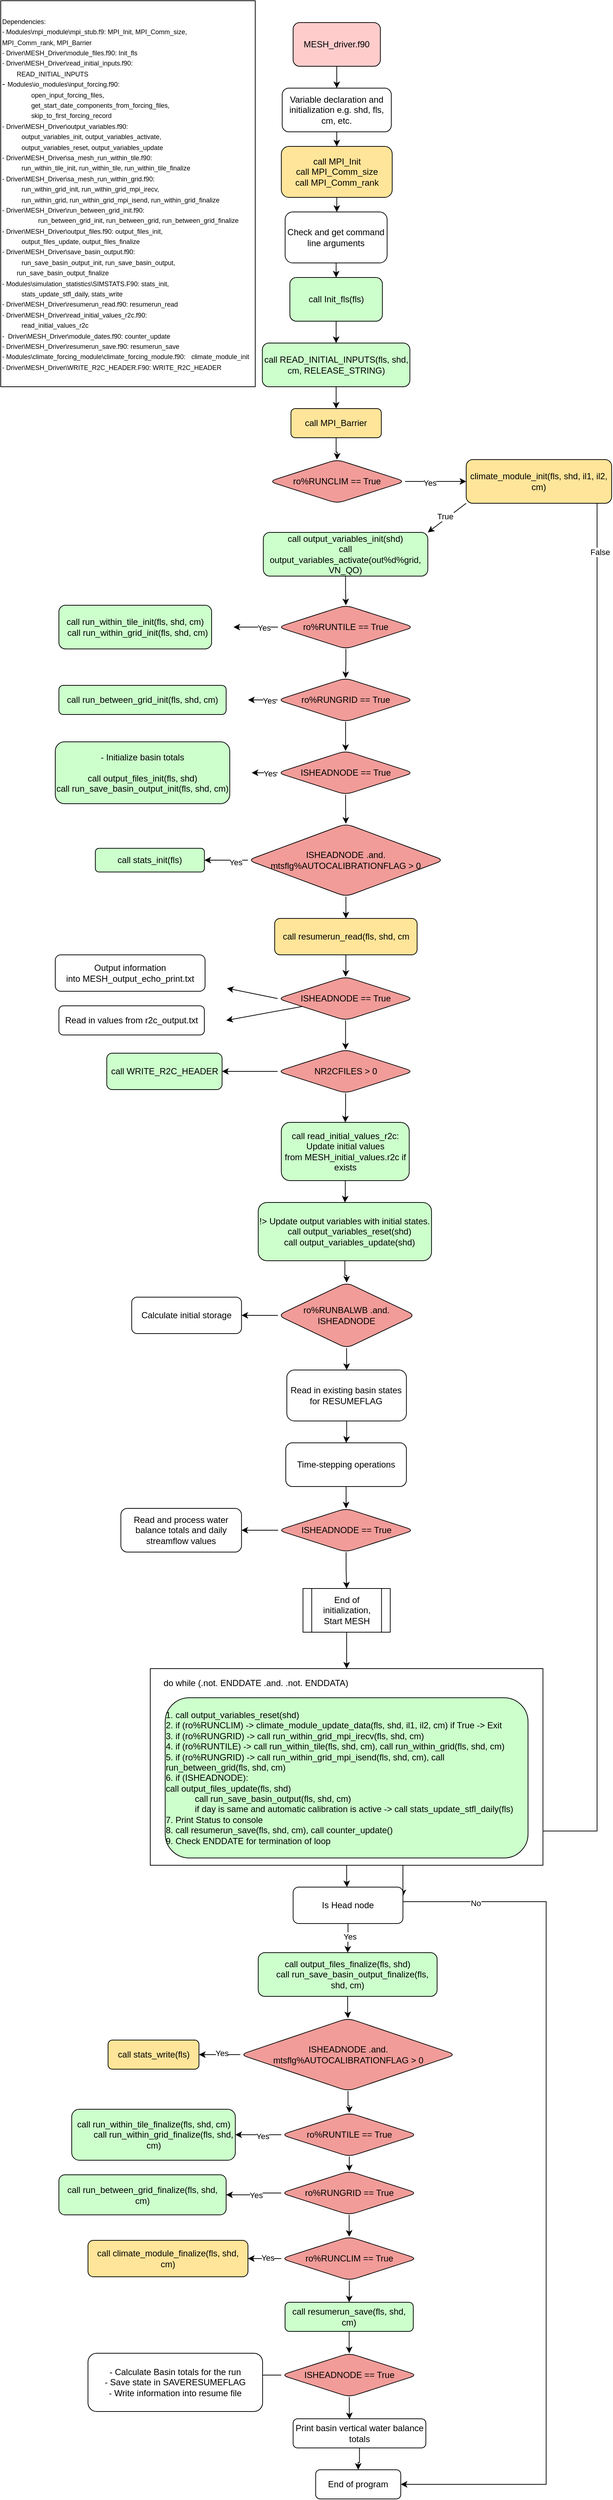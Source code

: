 <mxfile version="24.7.12">
  <diagram name="Page-1" id="9W-sOv-dYj6pa3i9w2rR">
    <mxGraphModel dx="1449" dy="651" grid="1" gridSize="10" guides="1" tooltips="1" connect="1" arrows="1" fold="1" page="1" pageScale="1" pageWidth="850" pageHeight="1100" math="0" shadow="0">
      <root>
        <mxCell id="0" />
        <mxCell id="1" parent="0" />
        <mxCell id="gUsLZl85WhMoBVwIoA4Z-2" value="" style="edgeStyle=orthogonalEdgeStyle;rounded=0;orthogonalLoop=1;jettySize=auto;html=1;" parent="1" source="18TPVLA24jC4sj1wfvUi-1" target="gUsLZl85WhMoBVwIoA4Z-1" edge="1">
          <mxGeometry relative="1" as="geometry" />
        </mxCell>
        <mxCell id="18TPVLA24jC4sj1wfvUi-1" value="MESH_driver.f90" style="rounded=1;whiteSpace=wrap;html=1;fillColor=#FFCCCC;" parent="1" vertex="1">
          <mxGeometry x="402.12" y="30" width="120" height="60" as="geometry" />
        </mxCell>
        <mxCell id="gUsLZl85WhMoBVwIoA4Z-5" value="" style="edgeStyle=orthogonalEdgeStyle;rounded=0;orthogonalLoop=1;jettySize=auto;html=1;" parent="1" source="gUsLZl85WhMoBVwIoA4Z-1" target="gUsLZl85WhMoBVwIoA4Z-4" edge="1">
          <mxGeometry relative="1" as="geometry" />
        </mxCell>
        <mxCell id="gUsLZl85WhMoBVwIoA4Z-1" value="Variable declaration and initialization e.g. shd, fls, cm, etc." style="whiteSpace=wrap;html=1;fillColor=#FFFFFF;rounded=1;" parent="1" vertex="1">
          <mxGeometry x="387.12" y="120" width="150" height="60" as="geometry" />
        </mxCell>
        <mxCell id="gUsLZl85WhMoBVwIoA4Z-7" value="" style="edgeStyle=orthogonalEdgeStyle;rounded=0;orthogonalLoop=1;jettySize=auto;html=1;" parent="1" source="gUsLZl85WhMoBVwIoA4Z-4" target="gUsLZl85WhMoBVwIoA4Z-6" edge="1">
          <mxGeometry relative="1" as="geometry" />
        </mxCell>
        <mxCell id="gUsLZl85WhMoBVwIoA4Z-4" value="call MPI_Init&lt;div&gt;call MPI_Comm_size&lt;br&gt;&lt;/div&gt;&lt;div&gt;call MPI_Comm_rank&lt;br&gt;&lt;/div&gt;" style="whiteSpace=wrap;html=1;fillColor=#FFE599;rounded=1;" parent="1" vertex="1">
          <mxGeometry x="385.87" y="200" width="152.5" height="70" as="geometry" />
        </mxCell>
        <mxCell id="gUsLZl85WhMoBVwIoA4Z-9" value="" style="edgeStyle=orthogonalEdgeStyle;rounded=0;orthogonalLoop=1;jettySize=auto;html=1;" parent="1" source="gUsLZl85WhMoBVwIoA4Z-6" target="gUsLZl85WhMoBVwIoA4Z-8" edge="1">
          <mxGeometry relative="1" as="geometry" />
        </mxCell>
        <mxCell id="gUsLZl85WhMoBVwIoA4Z-6" value="Check and get command line arguments" style="whiteSpace=wrap;html=1;fillColor=#FFFFFF;rounded=1;" parent="1" vertex="1">
          <mxGeometry x="391.12" y="290" width="140.25" height="70" as="geometry" />
        </mxCell>
        <mxCell id="gUsLZl85WhMoBVwIoA4Z-13" value="" style="edgeStyle=orthogonalEdgeStyle;rounded=0;orthogonalLoop=1;jettySize=auto;html=1;" parent="1" source="gUsLZl85WhMoBVwIoA4Z-8" target="gUsLZl85WhMoBVwIoA4Z-12" edge="1">
          <mxGeometry relative="1" as="geometry" />
        </mxCell>
        <mxCell id="gUsLZl85WhMoBVwIoA4Z-8" value="call Init_fls(fls)" style="whiteSpace=wrap;html=1;fillColor=#CCFFCC;rounded=1;" parent="1" vertex="1">
          <mxGeometry x="397.62" y="380" width="127.26" height="60" as="geometry" />
        </mxCell>
        <mxCell id="gUsLZl85WhMoBVwIoA4Z-15" value="" style="edgeStyle=orthogonalEdgeStyle;rounded=0;orthogonalLoop=1;jettySize=auto;html=1;" parent="1" source="gUsLZl85WhMoBVwIoA4Z-12" target="gUsLZl85WhMoBVwIoA4Z-14" edge="1">
          <mxGeometry relative="1" as="geometry" />
        </mxCell>
        <mxCell id="gUsLZl85WhMoBVwIoA4Z-12" value="call READ_INITIAL_INPUTS(fls, shd, cm, RELEASE_STRING)" style="whiteSpace=wrap;html=1;fillColor=#CCFFCC;rounded=1;" parent="1" vertex="1">
          <mxGeometry x="359.81" y="470" width="202.87" height="60" as="geometry" />
        </mxCell>
        <mxCell id="gUsLZl85WhMoBVwIoA4Z-17" value="" style="edgeStyle=orthogonalEdgeStyle;rounded=0;orthogonalLoop=1;jettySize=auto;html=1;" parent="1" source="gUsLZl85WhMoBVwIoA4Z-14" edge="1">
          <mxGeometry relative="1" as="geometry">
            <mxPoint x="462.296" y="630" as="targetPoint" />
          </mxGeometry>
        </mxCell>
        <mxCell id="gUsLZl85WhMoBVwIoA4Z-14" value="call MPI_Barrier" style="whiteSpace=wrap;html=1;fillColor=#FFE599;rounded=1;" parent="1" vertex="1">
          <mxGeometry x="399.13" y="560" width="124.25" height="40" as="geometry" />
        </mxCell>
        <mxCell id="gUsLZl85WhMoBVwIoA4Z-20" value="" style="edgeStyle=orthogonalEdgeStyle;rounded=0;orthogonalLoop=1;jettySize=auto;html=1;" parent="1" source="gUsLZl85WhMoBVwIoA4Z-18" target="gUsLZl85WhMoBVwIoA4Z-19" edge="1">
          <mxGeometry relative="1" as="geometry" />
        </mxCell>
        <mxCell id="gUsLZl85WhMoBVwIoA4Z-24" value="Yes" style="edgeLabel;html=1;align=center;verticalAlign=middle;resizable=0;points=[];" parent="gUsLZl85WhMoBVwIoA4Z-20" vertex="1" connectable="0">
          <mxGeometry x="-0.206" y="-2" relative="1" as="geometry">
            <mxPoint as="offset" />
          </mxGeometry>
        </mxCell>
        <mxCell id="gUsLZl85WhMoBVwIoA4Z-18" value="&lt;div&gt;ro%RUNCLIM == True&lt;/div&gt;" style="rhombus;whiteSpace=wrap;html=1;rounded=1;fillColor=#F19C99;" parent="1" vertex="1">
          <mxGeometry x="369.12" y="630" width="186.89" height="60" as="geometry" />
        </mxCell>
        <mxCell id="gUsLZl85WhMoBVwIoA4Z-22" value="" style="edgeStyle=orthogonalEdgeStyle;rounded=0;orthogonalLoop=1;jettySize=auto;html=1;entryX=1;entryY=0.25;entryDx=0;entryDy=0;" parent="1" source="gUsLZl85WhMoBVwIoA4Z-19" target="gUsLZl85WhMoBVwIoA4Z-96" edge="1">
          <mxGeometry relative="1" as="geometry">
            <mxPoint x="740.125" y="780" as="targetPoint" />
            <Array as="points">
              <mxPoint x="820.12" y="2513" />
            </Array>
          </mxGeometry>
        </mxCell>
        <mxCell id="gUsLZl85WhMoBVwIoA4Z-138" value="False" style="edgeLabel;html=1;align=center;verticalAlign=middle;resizable=0;points=[];" parent="gUsLZl85WhMoBVwIoA4Z-22" vertex="1" connectable="0">
          <mxGeometry x="-0.939" y="4" relative="1" as="geometry">
            <mxPoint as="offset" />
          </mxGeometry>
        </mxCell>
        <mxCell id="gUsLZl85WhMoBVwIoA4Z-25" style="rounded=0;orthogonalLoop=1;jettySize=auto;html=1;exitX=0;exitY=1;exitDx=0;exitDy=0;entryX=1;entryY=0;entryDx=0;entryDy=0;" parent="1" source="gUsLZl85WhMoBVwIoA4Z-19" target="gUsLZl85WhMoBVwIoA4Z-26" edge="1">
          <mxGeometry relative="1" as="geometry">
            <mxPoint x="530.12" y="770" as="targetPoint" />
          </mxGeometry>
        </mxCell>
        <mxCell id="gUsLZl85WhMoBVwIoA4Z-28" value="True" style="edgeLabel;html=1;align=center;verticalAlign=middle;resizable=0;points=[];" parent="gUsLZl85WhMoBVwIoA4Z-25" vertex="1" connectable="0">
          <mxGeometry x="0.032" y="-4" relative="1" as="geometry">
            <mxPoint as="offset" />
          </mxGeometry>
        </mxCell>
        <mxCell id="gUsLZl85WhMoBVwIoA4Z-19" value="climate_module_init(fls, shd, il1, il2, cm)" style="whiteSpace=wrap;html=1;fillColor=#FFE599;rounded=1;" parent="1" vertex="1">
          <mxGeometry x="640.13" y="630" width="199.99" height="60" as="geometry" />
        </mxCell>
        <mxCell id="gUsLZl85WhMoBVwIoA4Z-31" style="edgeStyle=orthogonalEdgeStyle;rounded=0;orthogonalLoop=1;jettySize=auto;html=1;entryX=0.5;entryY=0;entryDx=0;entryDy=0;" parent="1" source="gUsLZl85WhMoBVwIoA4Z-26" target="gUsLZl85WhMoBVwIoA4Z-30" edge="1">
          <mxGeometry relative="1" as="geometry" />
        </mxCell>
        <mxCell id="gUsLZl85WhMoBVwIoA4Z-26" value="call output_variables_init(shd)&lt;div&gt;call output_variables_activate(out%d%grid, VN_QO)&lt;br&gt;&lt;/div&gt;" style="whiteSpace=wrap;html=1;fillColor=#CCFFCC;rounded=1;" parent="1" vertex="1">
          <mxGeometry x="361.12" y="730" width="226.19" height="60" as="geometry" />
        </mxCell>
        <mxCell id="gUsLZl85WhMoBVwIoA4Z-33" value="" style="edgeStyle=orthogonalEdgeStyle;rounded=0;orthogonalLoop=1;jettySize=auto;html=1;" parent="1" source="gUsLZl85WhMoBVwIoA4Z-30" edge="1">
          <mxGeometry relative="1" as="geometry">
            <mxPoint x="320.12" y="860" as="targetPoint" />
          </mxGeometry>
        </mxCell>
        <mxCell id="gUsLZl85WhMoBVwIoA4Z-34" value="Yes" style="edgeLabel;html=1;align=center;verticalAlign=middle;resizable=0;points=[];" parent="gUsLZl85WhMoBVwIoA4Z-33" vertex="1" connectable="0">
          <mxGeometry x="-0.382" y="1" relative="1" as="geometry">
            <mxPoint as="offset" />
          </mxGeometry>
        </mxCell>
        <mxCell id="gUsLZl85WhMoBVwIoA4Z-38" style="edgeStyle=orthogonalEdgeStyle;rounded=0;orthogonalLoop=1;jettySize=auto;html=1;entryX=0.5;entryY=0;entryDx=0;entryDy=0;" parent="1" source="gUsLZl85WhMoBVwIoA4Z-30" target="gUsLZl85WhMoBVwIoA4Z-37" edge="1">
          <mxGeometry relative="1" as="geometry" />
        </mxCell>
        <mxCell id="gUsLZl85WhMoBVwIoA4Z-30" value="&lt;div&gt;ro%RUNTILE == True&lt;/div&gt;" style="rhombus;whiteSpace=wrap;html=1;rounded=1;fillColor=#F19C99;" parent="1" vertex="1">
          <mxGeometry x="381.23" y="830" width="186.89" height="60" as="geometry" />
        </mxCell>
        <mxCell id="gUsLZl85WhMoBVwIoA4Z-32" value="&lt;div&gt;call run_within_tile_init(fls, shd, cm)&lt;/div&gt;&lt;div&gt;&amp;nbsp; call run_within_grid_init(fls, shd, cm)&lt;/div&gt;" style="whiteSpace=wrap;html=1;fillColor=#CCFFCC;rounded=1;" parent="1" vertex="1">
          <mxGeometry x="80" y="830" width="210" height="60" as="geometry" />
        </mxCell>
        <mxCell id="gUsLZl85WhMoBVwIoA4Z-45" style="edgeStyle=orthogonalEdgeStyle;rounded=0;orthogonalLoop=1;jettySize=auto;html=1;entryX=0.5;entryY=0;entryDx=0;entryDy=0;" parent="1" source="gUsLZl85WhMoBVwIoA4Z-37" target="gUsLZl85WhMoBVwIoA4Z-44" edge="1">
          <mxGeometry relative="1" as="geometry" />
        </mxCell>
        <mxCell id="gUsLZl85WhMoBVwIoA4Z-37" value="&lt;div&gt;ro%RUNGRID == True&lt;/div&gt;" style="rhombus;whiteSpace=wrap;html=1;rounded=1;fillColor=#F19C99;" parent="1" vertex="1">
          <mxGeometry x="380.77" y="930" width="186.89" height="60" as="geometry" />
        </mxCell>
        <mxCell id="gUsLZl85WhMoBVwIoA4Z-39" value="" style="edgeStyle=orthogonalEdgeStyle;rounded=0;orthogonalLoop=1;jettySize=auto;html=1;exitX=0;exitY=0.5;exitDx=0;exitDy=0;" parent="1" source="gUsLZl85WhMoBVwIoA4Z-37" edge="1">
          <mxGeometry relative="1" as="geometry">
            <mxPoint x="391.12" y="870" as="sourcePoint" />
            <mxPoint x="340.12" y="960" as="targetPoint" />
          </mxGeometry>
        </mxCell>
        <mxCell id="gUsLZl85WhMoBVwIoA4Z-40" value="Yes" style="edgeLabel;html=1;align=center;verticalAlign=middle;resizable=0;points=[];" parent="gUsLZl85WhMoBVwIoA4Z-39" vertex="1" connectable="0">
          <mxGeometry x="-0.382" y="1" relative="1" as="geometry">
            <mxPoint as="offset" />
          </mxGeometry>
        </mxCell>
        <mxCell id="gUsLZl85WhMoBVwIoA4Z-41" value="call run_between_grid_init(fls, shd, cm)" style="whiteSpace=wrap;html=1;fillColor=#CCFFCC;rounded=1;" parent="1" vertex="1">
          <mxGeometry x="80" y="940" width="230" height="40" as="geometry" />
        </mxCell>
        <mxCell id="gUsLZl85WhMoBVwIoA4Z-50" style="edgeStyle=orthogonalEdgeStyle;rounded=0;orthogonalLoop=1;jettySize=auto;html=1;entryX=0.5;entryY=0;entryDx=0;entryDy=0;" parent="1" source="gUsLZl85WhMoBVwIoA4Z-44" target="gUsLZl85WhMoBVwIoA4Z-49" edge="1">
          <mxGeometry relative="1" as="geometry" />
        </mxCell>
        <mxCell id="gUsLZl85WhMoBVwIoA4Z-44" value="&lt;div&gt;ISHEADNODE == True&lt;/div&gt;" style="rhombus;whiteSpace=wrap;html=1;rounded=1;fillColor=#F19C99;" parent="1" vertex="1">
          <mxGeometry x="380.77" y="1030" width="186.89" height="60" as="geometry" />
        </mxCell>
        <mxCell id="gUsLZl85WhMoBVwIoA4Z-46" value="-&amp;nbsp;Initialize basin totals&lt;div&gt;&lt;br&gt;&lt;/div&gt;&lt;div&gt;&lt;div&gt;call output_files_init(fls, shd)&lt;/div&gt;&lt;div&gt;&lt;span style=&quot;background-color: initial;&quot;&gt;call run_save_basin_output_init(fls, shd, cm)&lt;/span&gt;&lt;/div&gt;&lt;/div&gt;" style="whiteSpace=wrap;html=1;fillColor=#CCFFCC;rounded=1;" parent="1" vertex="1">
          <mxGeometry x="75" y="1017.5" width="240" height="85" as="geometry" />
        </mxCell>
        <mxCell id="gUsLZl85WhMoBVwIoA4Z-47" value="" style="edgeStyle=orthogonalEdgeStyle;rounded=0;orthogonalLoop=1;jettySize=auto;html=1;exitX=0;exitY=0.5;exitDx=0;exitDy=0;entryX=1;entryY=0.5;entryDx=0;entryDy=0;" parent="1" source="gUsLZl85WhMoBVwIoA4Z-44" edge="1">
          <mxGeometry relative="1" as="geometry">
            <mxPoint x="391.12" y="970" as="sourcePoint" />
            <mxPoint x="345.12" y="1060" as="targetPoint" />
          </mxGeometry>
        </mxCell>
        <mxCell id="gUsLZl85WhMoBVwIoA4Z-48" value="Yes" style="edgeLabel;html=1;align=center;verticalAlign=middle;resizable=0;points=[];" parent="gUsLZl85WhMoBVwIoA4Z-47" vertex="1" connectable="0">
          <mxGeometry x="-0.382" y="1" relative="1" as="geometry">
            <mxPoint as="offset" />
          </mxGeometry>
        </mxCell>
        <mxCell id="gUsLZl85WhMoBVwIoA4Z-54" style="edgeStyle=orthogonalEdgeStyle;rounded=0;orthogonalLoop=1;jettySize=auto;html=1;entryX=1;entryY=0.5;entryDx=0;entryDy=0;" parent="1" source="gUsLZl85WhMoBVwIoA4Z-49" target="gUsLZl85WhMoBVwIoA4Z-52" edge="1">
          <mxGeometry relative="1" as="geometry" />
        </mxCell>
        <mxCell id="gUsLZl85WhMoBVwIoA4Z-55" value="Yes" style="edgeLabel;html=1;align=center;verticalAlign=middle;resizable=0;points=[];" parent="gUsLZl85WhMoBVwIoA4Z-54" vertex="1" connectable="0">
          <mxGeometry x="-0.436" y="3" relative="1" as="geometry">
            <mxPoint as="offset" />
          </mxGeometry>
        </mxCell>
        <mxCell id="gUsLZl85WhMoBVwIoA4Z-57" value="" style="edgeStyle=orthogonalEdgeStyle;rounded=0;orthogonalLoop=1;jettySize=auto;html=1;" parent="1" source="gUsLZl85WhMoBVwIoA4Z-49" target="gUsLZl85WhMoBVwIoA4Z-56" edge="1">
          <mxGeometry relative="1" as="geometry">
            <mxPoint x="486.957" y="1259.996" as="sourcePoint" />
          </mxGeometry>
        </mxCell>
        <mxCell id="gUsLZl85WhMoBVwIoA4Z-49" value="&lt;div&gt;ISHEADNODE .and. mtsflg%AUTOCALIBRATIONFLAG &amp;gt; 0&lt;/div&gt;" style="rhombus;whiteSpace=wrap;html=1;rounded=1;fillColor=#F19C99;" parent="1" vertex="1">
          <mxGeometry x="340" y="1130" width="269.35" height="100" as="geometry" />
        </mxCell>
        <mxCell id="gUsLZl85WhMoBVwIoA4Z-52" value="call stats_init(fls)" style="whiteSpace=wrap;html=1;fillColor=#CCFFCC;rounded=1;" parent="1" vertex="1">
          <mxGeometry x="130.12" y="1163.75" width="150" height="32.5" as="geometry" />
        </mxCell>
        <mxCell id="gUsLZl85WhMoBVwIoA4Z-61" style="edgeStyle=orthogonalEdgeStyle;rounded=0;orthogonalLoop=1;jettySize=auto;html=1;" parent="1" source="gUsLZl85WhMoBVwIoA4Z-56" target="gUsLZl85WhMoBVwIoA4Z-60" edge="1">
          <mxGeometry relative="1" as="geometry" />
        </mxCell>
        <mxCell id="gUsLZl85WhMoBVwIoA4Z-56" value="call resumerun_read(fls, shd, cm" style="whiteSpace=wrap;html=1;fillColor=#FFE599;rounded=1;" parent="1" vertex="1">
          <mxGeometry x="376.72" y="1260" width="195.91" height="50" as="geometry" />
        </mxCell>
        <mxCell id="gUsLZl85WhMoBVwIoA4Z-58" value="Output information into&amp;nbsp;MESH_output_echo_print.txt" style="whiteSpace=wrap;html=1;fillColor=#FFFFFF;rounded=1;" parent="1" vertex="1">
          <mxGeometry x="75" y="1310" width="206" height="50" as="geometry" />
        </mxCell>
        <mxCell id="gUsLZl85WhMoBVwIoA4Z-62" style="rounded=0;orthogonalLoop=1;jettySize=auto;html=1;exitX=0;exitY=0.5;exitDx=0;exitDy=0;" parent="1" source="gUsLZl85WhMoBVwIoA4Z-60" edge="1">
          <mxGeometry relative="1" as="geometry">
            <mxPoint x="311.12" y="1355.88" as="targetPoint" />
          </mxGeometry>
        </mxCell>
        <mxCell id="gUsLZl85WhMoBVwIoA4Z-65" style="rounded=0;orthogonalLoop=1;jettySize=auto;html=1;entryX=1;entryY=0.5;entryDx=0;entryDy=0;" parent="1" source="gUsLZl85WhMoBVwIoA4Z-60" edge="1">
          <mxGeometry relative="1" as="geometry">
            <mxPoint x="310.12" y="1400" as="targetPoint" />
          </mxGeometry>
        </mxCell>
        <mxCell id="gUsLZl85WhMoBVwIoA4Z-68" value="" style="edgeStyle=orthogonalEdgeStyle;rounded=0;orthogonalLoop=1;jettySize=auto;html=1;" parent="1" source="gUsLZl85WhMoBVwIoA4Z-60" target="gUsLZl85WhMoBVwIoA4Z-67" edge="1">
          <mxGeometry relative="1" as="geometry" />
        </mxCell>
        <mxCell id="gUsLZl85WhMoBVwIoA4Z-60" value="&lt;div&gt;ISHEADNODE == True&lt;/div&gt;" style="rhombus;whiteSpace=wrap;html=1;rounded=1;fillColor=#F19C99;" parent="1" vertex="1">
          <mxGeometry x="380.77" y="1340" width="186.89" height="60" as="geometry" />
        </mxCell>
        <mxCell id="gUsLZl85WhMoBVwIoA4Z-63" value="Read in values from r2c_output.txt" style="whiteSpace=wrap;html=1;fillColor=#FFFFFF;rounded=1;" parent="1" vertex="1">
          <mxGeometry x="80" y="1380" width="200" height="40" as="geometry" />
        </mxCell>
        <mxCell id="gUsLZl85WhMoBVwIoA4Z-70" value="" style="edgeStyle=orthogonalEdgeStyle;rounded=0;orthogonalLoop=1;jettySize=auto;html=1;" parent="1" source="gUsLZl85WhMoBVwIoA4Z-67" target="gUsLZl85WhMoBVwIoA4Z-69" edge="1">
          <mxGeometry relative="1" as="geometry" />
        </mxCell>
        <mxCell id="gUsLZl85WhMoBVwIoA4Z-72" value="" style="edgeStyle=orthogonalEdgeStyle;rounded=0;orthogonalLoop=1;jettySize=auto;html=1;" parent="1" source="gUsLZl85WhMoBVwIoA4Z-67" target="gUsLZl85WhMoBVwIoA4Z-71" edge="1">
          <mxGeometry relative="1" as="geometry" />
        </mxCell>
        <mxCell id="gUsLZl85WhMoBVwIoA4Z-67" value="&lt;div&gt;NR2CFILES &amp;gt; 0&lt;/div&gt;" style="rhombus;whiteSpace=wrap;html=1;rounded=1;fillColor=#F19C99;" parent="1" vertex="1">
          <mxGeometry x="380.77" y="1440" width="186.89" height="60" as="geometry" />
        </mxCell>
        <mxCell id="gUsLZl85WhMoBVwIoA4Z-69" value="call WRITE_R2C_HEADER" style="whiteSpace=wrap;html=1;fillColor=#CCFFCC;rounded=1;" parent="1" vertex="1">
          <mxGeometry x="145.82" y="1445" width="158.6" height="50" as="geometry" />
        </mxCell>
        <mxCell id="gUsLZl85WhMoBVwIoA4Z-74" value="" style="edgeStyle=orthogonalEdgeStyle;rounded=0;orthogonalLoop=1;jettySize=auto;html=1;" parent="1" source="gUsLZl85WhMoBVwIoA4Z-71" target="gUsLZl85WhMoBVwIoA4Z-73" edge="1">
          <mxGeometry relative="1" as="geometry" />
        </mxCell>
        <mxCell id="gUsLZl85WhMoBVwIoA4Z-71" value="call read_initial_values_r2c:&lt;br&gt;Update initial values from&amp;nbsp;MESH_initial_values.r2c if exists" style="whiteSpace=wrap;html=1;fillColor=#CCFFCC;rounded=1;" parent="1" vertex="1">
          <mxGeometry x="385.87" y="1540" width="175.91" height="80" as="geometry" />
        </mxCell>
        <mxCell id="gUsLZl85WhMoBVwIoA4Z-76" style="edgeStyle=orthogonalEdgeStyle;rounded=0;orthogonalLoop=1;jettySize=auto;html=1;entryX=0.5;entryY=0;entryDx=0;entryDy=0;" parent="1" source="gUsLZl85WhMoBVwIoA4Z-73" target="gUsLZl85WhMoBVwIoA4Z-75" edge="1">
          <mxGeometry relative="1" as="geometry" />
        </mxCell>
        <mxCell id="gUsLZl85WhMoBVwIoA4Z-73" value="&lt;div&gt;!&amp;gt; Update output variables with initial states.&lt;/div&gt;&lt;div&gt;&amp;nbsp; &amp;nbsp; call output_variables_reset(shd)&lt;/div&gt;&lt;div&gt;&amp;nbsp; &amp;nbsp; call output_variables_update(shd)&lt;/div&gt;" style="whiteSpace=wrap;html=1;fillColor=#CCFFCC;rounded=1;" parent="1" vertex="1">
          <mxGeometry x="354.12" y="1650" width="238.3" height="80" as="geometry" />
        </mxCell>
        <mxCell id="gUsLZl85WhMoBVwIoA4Z-78" style="edgeStyle=orthogonalEdgeStyle;rounded=0;orthogonalLoop=1;jettySize=auto;html=1;entryX=1;entryY=0.5;entryDx=0;entryDy=0;" parent="1" source="gUsLZl85WhMoBVwIoA4Z-75" target="gUsLZl85WhMoBVwIoA4Z-77" edge="1">
          <mxGeometry relative="1" as="geometry" />
        </mxCell>
        <mxCell id="gUsLZl85WhMoBVwIoA4Z-80" value="" style="edgeStyle=orthogonalEdgeStyle;rounded=0;orthogonalLoop=1;jettySize=auto;html=1;" parent="1" source="gUsLZl85WhMoBVwIoA4Z-75" target="gUsLZl85WhMoBVwIoA4Z-79" edge="1">
          <mxGeometry relative="1" as="geometry" />
        </mxCell>
        <mxCell id="gUsLZl85WhMoBVwIoA4Z-75" value="&lt;div&gt;ro%RUNBALWB .and. ISHEADNODE&lt;/div&gt;" style="rhombus;whiteSpace=wrap;html=1;rounded=1;fillColor=#F19C99;" parent="1" vertex="1">
          <mxGeometry x="381.23" y="1760" width="188.89" height="90" as="geometry" />
        </mxCell>
        <mxCell id="gUsLZl85WhMoBVwIoA4Z-77" value="Calculate initial storage" style="whiteSpace=wrap;html=1;fillColor=#FFFFFF;rounded=1;" parent="1" vertex="1">
          <mxGeometry x="180.12" y="1780" width="151" height="50" as="geometry" />
        </mxCell>
        <mxCell id="gUsLZl85WhMoBVwIoA4Z-82" value="" style="edgeStyle=orthogonalEdgeStyle;rounded=0;orthogonalLoop=1;jettySize=auto;html=1;" parent="1" source="gUsLZl85WhMoBVwIoA4Z-79" target="gUsLZl85WhMoBVwIoA4Z-81" edge="1">
          <mxGeometry relative="1" as="geometry" />
        </mxCell>
        <mxCell id="gUsLZl85WhMoBVwIoA4Z-79" value="Read in existing basin states for RESUMEFLAG" style="whiteSpace=wrap;html=1;fillColor=#FFFFFF;rounded=1;" parent="1" vertex="1">
          <mxGeometry x="393.45" y="1880" width="164.45" height="70" as="geometry" />
        </mxCell>
        <mxCell id="4iPWvm5oYyeoY1g7XsAB-4" style="edgeStyle=orthogonalEdgeStyle;rounded=0;orthogonalLoop=1;jettySize=auto;html=1;" edge="1" parent="1" source="gUsLZl85WhMoBVwIoA4Z-81" target="4iPWvm5oYyeoY1g7XsAB-3">
          <mxGeometry relative="1" as="geometry" />
        </mxCell>
        <mxCell id="gUsLZl85WhMoBVwIoA4Z-81" value="Time-stepping operations" style="rounded=1;whiteSpace=wrap;html=1;fillColor=#FFFFFF;" parent="1" vertex="1">
          <mxGeometry x="391.99" y="1980" width="165.91" height="60" as="geometry" />
        </mxCell>
        <mxCell id="gUsLZl85WhMoBVwIoA4Z-90" style="edgeStyle=orthogonalEdgeStyle;rounded=0;orthogonalLoop=1;jettySize=auto;html=1;entryX=0.5;entryY=0;entryDx=0;entryDy=0;" parent="1" source="gUsLZl85WhMoBVwIoA4Z-87" target="gUsLZl85WhMoBVwIoA4Z-89" edge="1">
          <mxGeometry relative="1" as="geometry" />
        </mxCell>
        <mxCell id="gUsLZl85WhMoBVwIoA4Z-87" value="End of initialization,&lt;div&gt;Start MESH&lt;/div&gt;" style="shape=process;whiteSpace=wrap;html=1;backgroundOutline=1;" parent="1" vertex="1">
          <mxGeometry x="415.68" y="2180" width="120" height="60" as="geometry" />
        </mxCell>
        <mxCell id="gUsLZl85WhMoBVwIoA4Z-93" value="" style="group" parent="1" vertex="1" connectable="0">
          <mxGeometry x="205.68" y="2290" width="540" height="270" as="geometry" />
        </mxCell>
        <mxCell id="gUsLZl85WhMoBVwIoA4Z-89" value="" style="rounded=0;whiteSpace=wrap;html=1;align=left;" parent="gUsLZl85WhMoBVwIoA4Z-93" vertex="1">
          <mxGeometry width="540" height="270" as="geometry" />
        </mxCell>
        <mxCell id="gUsLZl85WhMoBVwIoA4Z-91" value="do while (.not. ENDDATE .and. .not. ENDDATA)" style="text;html=1;align=center;verticalAlign=middle;whiteSpace=wrap;rounded=0;" parent="gUsLZl85WhMoBVwIoA4Z-93" vertex="1">
          <mxGeometry y="10" width="290" height="20" as="geometry" />
        </mxCell>
        <mxCell id="gUsLZl85WhMoBVwIoA4Z-92" value="&lt;div style=&quot;text-align: left;&quot;&gt;&lt;span style=&quot;background-color: initial;&quot;&gt;1.&amp;nbsp;call output_variables_reset(shd)&lt;/span&gt;&lt;/div&gt;&lt;div style=&quot;text-align: left;&quot;&gt;2.&amp;nbsp;if (ro%RUNCLIM) -&amp;gt; climate_module_update_data(fls, shd, il1, il2, cm) if True -&amp;gt; Exit&lt;/div&gt;&lt;div style=&quot;text-align: left;&quot;&gt;3.&amp;nbsp;if (ro%RUNGRID) -&amp;gt; call run_within_grid_mpi_irecv(fls, shd, cm)&lt;/div&gt;&lt;div style=&quot;text-align: left;&quot;&gt;4.&amp;nbsp;if (ro%RUNTILE) -&amp;gt;&amp;nbsp;&lt;span style=&quot;background-color: initial;&quot;&gt;call run_within_tile(fls, shd, cm),&lt;/span&gt;&lt;span style=&quot;background-color: initial;&quot;&gt;&amp;nbsp;call run_within_grid(fls, shd, cm)&lt;/span&gt;&lt;/div&gt;&lt;div style=&quot;text-align: left;&quot;&gt;&lt;span style=&quot;background-color: initial;&quot;&gt;5.&amp;nbsp;&lt;/span&gt;&lt;span style=&quot;background-color: initial;&quot;&gt;if (ro%RUNGRID) -&amp;gt;&amp;nbsp;&lt;/span&gt;&lt;span style=&quot;background-color: initial;&quot;&gt;call run_within_grid_mpi_isend(fls, shd, cm),&amp;nbsp;&lt;/span&gt;&lt;span style=&quot;background-color: initial;&quot;&gt;call run_between_grid(fls, shd, cm)&lt;/span&gt;&lt;/div&gt;&lt;div style=&quot;text-align: left;&quot;&gt;&lt;span style=&quot;background-color: initial;&quot;&gt;6.&amp;nbsp;&lt;/span&gt;&lt;span style=&quot;background-color: initial;&quot;&gt;if (ISHEADNODE):&lt;/span&gt;&lt;/div&gt;&lt;div style=&quot;text-align: left;&quot;&gt;&lt;span style=&quot;background-color: initial;&quot;&gt;&lt;div&gt;call output_files_update(fls, shd)&lt;/div&gt;&lt;div&gt;&amp;nbsp; &amp;nbsp; &amp;nbsp; &amp;nbsp; &amp;nbsp; &amp;nbsp; call run_save_basin_output(fls, shd, cm)&lt;/div&gt;&lt;div&gt;&lt;span style=&quot;white-space: pre;&quot;&gt;&#x9;&lt;/span&gt;&amp;nbsp; &amp;nbsp; if day is same and automatic calibration is active -&amp;gt; call stats_update_stfl_daily(fls)&lt;br&gt;&lt;/div&gt;&lt;div&gt;7. Print Status to console&lt;/div&gt;&lt;div&gt;8.&amp;nbsp;call resumerun_save(fls, shd, cm),&amp;nbsp;&lt;span style=&quot;background-color: initial;&quot;&gt;call counter_update()&lt;/span&gt;&lt;/div&gt;&lt;div&gt;&lt;span style=&quot;background-color: initial;&quot;&gt;9. Check&amp;nbsp;&lt;/span&gt;&lt;span style=&quot;background-color: initial;&quot;&gt;ENDDATE for termination of loop&lt;/span&gt;&lt;/div&gt;&lt;/span&gt;&lt;/div&gt;" style="rounded=1;whiteSpace=wrap;html=1;fillColor=#CCFFCC;" parent="gUsLZl85WhMoBVwIoA4Z-93" vertex="1">
          <mxGeometry x="20.5" y="40" width="498.99" height="220" as="geometry" />
        </mxCell>
        <mxCell id="gUsLZl85WhMoBVwIoA4Z-95" value="" style="edgeStyle=orthogonalEdgeStyle;rounded=0;orthogonalLoop=1;jettySize=auto;html=1;" parent="1" source="gUsLZl85WhMoBVwIoA4Z-89" edge="1">
          <mxGeometry relative="1" as="geometry">
            <mxPoint x="476.12" y="2590" as="targetPoint" />
          </mxGeometry>
        </mxCell>
        <mxCell id="gUsLZl85WhMoBVwIoA4Z-98" value="" style="edgeStyle=orthogonalEdgeStyle;rounded=0;orthogonalLoop=1;jettySize=auto;html=1;" parent="1" source="gUsLZl85WhMoBVwIoA4Z-96" target="gUsLZl85WhMoBVwIoA4Z-97" edge="1">
          <mxGeometry relative="1" as="geometry" />
        </mxCell>
        <mxCell id="gUsLZl85WhMoBVwIoA4Z-99" value="Yes" style="edgeLabel;html=1;align=center;verticalAlign=middle;resizable=0;points=[];" parent="gUsLZl85WhMoBVwIoA4Z-98" vertex="1" connectable="0">
          <mxGeometry x="-0.099" y="2" relative="1" as="geometry">
            <mxPoint as="offset" />
          </mxGeometry>
        </mxCell>
        <mxCell id="gUsLZl85WhMoBVwIoA4Z-136" style="edgeStyle=orthogonalEdgeStyle;rounded=0;orthogonalLoop=1;jettySize=auto;html=1;entryX=1;entryY=0.5;entryDx=0;entryDy=0;" parent="1" source="gUsLZl85WhMoBVwIoA4Z-96" target="gUsLZl85WhMoBVwIoA4Z-134" edge="1">
          <mxGeometry relative="1" as="geometry">
            <Array as="points">
              <mxPoint x="750.12" y="2610" />
              <mxPoint x="750.12" y="3410" />
            </Array>
          </mxGeometry>
        </mxCell>
        <mxCell id="gUsLZl85WhMoBVwIoA4Z-137" value="No" style="edgeLabel;html=1;align=center;verticalAlign=middle;resizable=0;points=[];" parent="gUsLZl85WhMoBVwIoA4Z-136" vertex="1" connectable="0">
          <mxGeometry x="-0.833" y="-2" relative="1" as="geometry">
            <mxPoint as="offset" />
          </mxGeometry>
        </mxCell>
        <mxCell id="gUsLZl85WhMoBVwIoA4Z-96" value="Is Head node" style="whiteSpace=wrap;html=1;fillColor=#FFFFFF;rounded=1;" parent="1" vertex="1">
          <mxGeometry x="402.12" y="2590" width="151" height="50" as="geometry" />
        </mxCell>
        <mxCell id="gUsLZl85WhMoBVwIoA4Z-97" value="&lt;div&gt;call output_files_finalize(fls, shd)&lt;/div&gt;&lt;div&gt;&amp;nbsp; &amp;nbsp; call run_save_basin_output_finalize(fls, shd, cm)&lt;/div&gt;" style="whiteSpace=wrap;html=1;fillColor=#CCFFCC;rounded=1;" parent="1" vertex="1">
          <mxGeometry x="354.12" y="2680" width="246" height="60" as="geometry" />
        </mxCell>
        <mxCell id="gUsLZl85WhMoBVwIoA4Z-103" value="" style="edgeStyle=orthogonalEdgeStyle;rounded=0;orthogonalLoop=1;jettySize=auto;html=1;" parent="1" source="gUsLZl85WhMoBVwIoA4Z-100" target="gUsLZl85WhMoBVwIoA4Z-102" edge="1">
          <mxGeometry relative="1" as="geometry" />
        </mxCell>
        <mxCell id="gUsLZl85WhMoBVwIoA4Z-105" value="Yes" style="edgeLabel;html=1;align=center;verticalAlign=middle;resizable=0;points=[];" parent="gUsLZl85WhMoBVwIoA4Z-103" vertex="1" connectable="0">
          <mxGeometry x="-0.096" y="-2" relative="1" as="geometry">
            <mxPoint as="offset" />
          </mxGeometry>
        </mxCell>
        <mxCell id="gUsLZl85WhMoBVwIoA4Z-107" style="edgeStyle=orthogonalEdgeStyle;rounded=0;orthogonalLoop=1;jettySize=auto;html=1;entryX=0.5;entryY=0;entryDx=0;entryDy=0;" parent="1" source="gUsLZl85WhMoBVwIoA4Z-100" target="gUsLZl85WhMoBVwIoA4Z-106" edge="1">
          <mxGeometry relative="1" as="geometry" />
        </mxCell>
        <mxCell id="gUsLZl85WhMoBVwIoA4Z-100" value="&lt;div&gt;ISHEADNODE .and. mtsflg%AUTOCALIBRATIONFLAG &amp;gt; 0&lt;/div&gt;" style="rhombus;whiteSpace=wrap;html=1;rounded=1;fillColor=#F19C99;" parent="1" vertex="1">
          <mxGeometry x="329.51" y="2770" width="296.23" height="100" as="geometry" />
        </mxCell>
        <mxCell id="gUsLZl85WhMoBVwIoA4Z-101" style="edgeStyle=orthogonalEdgeStyle;rounded=0;orthogonalLoop=1;jettySize=auto;html=1;entryX=0.5;entryY=0;entryDx=0;entryDy=0;" parent="1" source="gUsLZl85WhMoBVwIoA4Z-97" target="gUsLZl85WhMoBVwIoA4Z-100" edge="1">
          <mxGeometry relative="1" as="geometry" />
        </mxCell>
        <mxCell id="gUsLZl85WhMoBVwIoA4Z-102" value="call stats_write(fls)" style="whiteSpace=wrap;html=1;fillColor=#FFE599;rounded=1;" parent="1" vertex="1">
          <mxGeometry x="147.62" y="2800" width="125" height="40" as="geometry" />
        </mxCell>
        <mxCell id="gUsLZl85WhMoBVwIoA4Z-109" style="edgeStyle=orthogonalEdgeStyle;rounded=0;orthogonalLoop=1;jettySize=auto;html=1;entryX=1;entryY=0.5;entryDx=0;entryDy=0;" parent="1" source="gUsLZl85WhMoBVwIoA4Z-106" target="gUsLZl85WhMoBVwIoA4Z-108" edge="1">
          <mxGeometry relative="1" as="geometry">
            <mxPoint x="335.12" y="2930" as="targetPoint" />
          </mxGeometry>
        </mxCell>
        <mxCell id="gUsLZl85WhMoBVwIoA4Z-110" value="Yes" style="edgeLabel;html=1;align=center;verticalAlign=middle;resizable=0;points=[];" parent="gUsLZl85WhMoBVwIoA4Z-109" vertex="1" connectable="0">
          <mxGeometry x="-0.166" y="2" relative="1" as="geometry">
            <mxPoint as="offset" />
          </mxGeometry>
        </mxCell>
        <mxCell id="gUsLZl85WhMoBVwIoA4Z-113" style="edgeStyle=orthogonalEdgeStyle;rounded=0;orthogonalLoop=1;jettySize=auto;html=1;entryX=0.5;entryY=0;entryDx=0;entryDy=0;" parent="1" source="gUsLZl85WhMoBVwIoA4Z-106" target="gUsLZl85WhMoBVwIoA4Z-111" edge="1">
          <mxGeometry relative="1" as="geometry" />
        </mxCell>
        <mxCell id="gUsLZl85WhMoBVwIoA4Z-106" value="&lt;div&gt;ro%RUNTILE == True&lt;/div&gt;" style="rhombus;whiteSpace=wrap;html=1;rounded=1;fillColor=#F19C99;" parent="1" vertex="1">
          <mxGeometry x="385.87" y="2900" width="186.89" height="60" as="geometry" />
        </mxCell>
        <mxCell id="gUsLZl85WhMoBVwIoA4Z-108" value="&lt;div&gt;call run_within_tile_finalize(fls, shd, cm)&lt;/div&gt;&lt;div&gt;&amp;nbsp; &amp;nbsp; &amp;nbsp; &amp;nbsp; call run_within_grid_finalize(fls, shd, cm)&lt;/div&gt;" style="whiteSpace=wrap;html=1;fillColor=#CCFFCC;rounded=1;" parent="1" vertex="1">
          <mxGeometry x="97.62" y="2895" width="225" height="70" as="geometry" />
        </mxCell>
        <mxCell id="gUsLZl85WhMoBVwIoA4Z-115" style="edgeStyle=orthogonalEdgeStyle;rounded=0;orthogonalLoop=1;jettySize=auto;html=1;" parent="1" source="gUsLZl85WhMoBVwIoA4Z-111" target="gUsLZl85WhMoBVwIoA4Z-114" edge="1">
          <mxGeometry relative="1" as="geometry">
            <mxPoint x="340.12" y="3012.5" as="targetPoint" />
          </mxGeometry>
        </mxCell>
        <mxCell id="gUsLZl85WhMoBVwIoA4Z-120" value="Yes" style="edgeLabel;html=1;align=center;verticalAlign=middle;resizable=0;points=[];" parent="gUsLZl85WhMoBVwIoA4Z-115" vertex="1" connectable="0">
          <mxGeometry x="-0.117" y="3" relative="1" as="geometry">
            <mxPoint as="offset" />
          </mxGeometry>
        </mxCell>
        <mxCell id="gUsLZl85WhMoBVwIoA4Z-121" style="edgeStyle=orthogonalEdgeStyle;rounded=0;orthogonalLoop=1;jettySize=auto;html=1;entryX=0.5;entryY=0;entryDx=0;entryDy=0;" parent="1" source="gUsLZl85WhMoBVwIoA4Z-111" target="gUsLZl85WhMoBVwIoA4Z-117" edge="1">
          <mxGeometry relative="1" as="geometry" />
        </mxCell>
        <mxCell id="gUsLZl85WhMoBVwIoA4Z-111" value="&lt;div&gt;ro%RUNGRID == True&lt;/div&gt;" style="rhombus;whiteSpace=wrap;html=1;rounded=1;fillColor=#F19C99;" parent="1" vertex="1">
          <mxGeometry x="385.74" y="2980" width="186.89" height="60" as="geometry" />
        </mxCell>
        <mxCell id="gUsLZl85WhMoBVwIoA4Z-114" value="call run_between_grid_finalize(fls, shd, cm)" style="whiteSpace=wrap;html=1;fillColor=#CCFFCC;rounded=1;" parent="1" vertex="1">
          <mxGeometry x="80" y="2985" width="230" height="55" as="geometry" />
        </mxCell>
        <mxCell id="gUsLZl85WhMoBVwIoA4Z-123" style="edgeStyle=orthogonalEdgeStyle;rounded=0;orthogonalLoop=1;jettySize=auto;html=1;entryX=1;entryY=0.5;entryDx=0;entryDy=0;" parent="1" source="gUsLZl85WhMoBVwIoA4Z-117" target="gUsLZl85WhMoBVwIoA4Z-122" edge="1">
          <mxGeometry relative="1" as="geometry" />
        </mxCell>
        <mxCell id="gUsLZl85WhMoBVwIoA4Z-124" value="Yes" style="edgeLabel;html=1;align=center;verticalAlign=middle;resizable=0;points=[];" parent="gUsLZl85WhMoBVwIoA4Z-123" vertex="1" connectable="0">
          <mxGeometry x="-0.156" y="-1" relative="1" as="geometry">
            <mxPoint as="offset" />
          </mxGeometry>
        </mxCell>
        <mxCell id="gUsLZl85WhMoBVwIoA4Z-126" value="" style="edgeStyle=orthogonalEdgeStyle;rounded=0;orthogonalLoop=1;jettySize=auto;html=1;" parent="1" source="gUsLZl85WhMoBVwIoA4Z-117" target="gUsLZl85WhMoBVwIoA4Z-125" edge="1">
          <mxGeometry relative="1" as="geometry" />
        </mxCell>
        <mxCell id="gUsLZl85WhMoBVwIoA4Z-117" value="&lt;div&gt;ro%RUNCLIM == True&lt;/div&gt;" style="rhombus;whiteSpace=wrap;html=1;rounded=1;fillColor=#F19C99;" parent="1" vertex="1">
          <mxGeometry x="385.87" y="3070" width="186.89" height="60" as="geometry" />
        </mxCell>
        <mxCell id="gUsLZl85WhMoBVwIoA4Z-122" value="call&amp;nbsp;climate_module_finalize(fls, shd, cm)" style="whiteSpace=wrap;html=1;fillColor=#FFE599;rounded=1;" parent="1" vertex="1">
          <mxGeometry x="120" y="3075" width="220" height="50" as="geometry" />
        </mxCell>
        <mxCell id="gUsLZl85WhMoBVwIoA4Z-129" style="edgeStyle=orthogonalEdgeStyle;rounded=0;orthogonalLoop=1;jettySize=auto;html=1;" parent="1" source="gUsLZl85WhMoBVwIoA4Z-125" target="gUsLZl85WhMoBVwIoA4Z-127" edge="1">
          <mxGeometry relative="1" as="geometry" />
        </mxCell>
        <mxCell id="gUsLZl85WhMoBVwIoA4Z-125" value="call resumerun_save(fls, shd, cm)" style="whiteSpace=wrap;html=1;fillColor=#CCFFCC;rounded=1;" parent="1" vertex="1">
          <mxGeometry x="391.01" y="3160" width="176.34" height="40" as="geometry" />
        </mxCell>
        <mxCell id="gUsLZl85WhMoBVwIoA4Z-131" style="edgeStyle=orthogonalEdgeStyle;rounded=0;orthogonalLoop=1;jettySize=auto;html=1;" parent="1" source="gUsLZl85WhMoBVwIoA4Z-127" edge="1">
          <mxGeometry relative="1" as="geometry">
            <mxPoint x="340.12" y="3260" as="targetPoint" />
          </mxGeometry>
        </mxCell>
        <mxCell id="gUsLZl85WhMoBVwIoA4Z-127" value="&lt;div&gt;ISHEADNODE == True&lt;/div&gt;" style="rhombus;whiteSpace=wrap;html=1;rounded=1;fillColor=#F19C99;" parent="1" vertex="1">
          <mxGeometry x="385.87" y="3230" width="186.89" height="60" as="geometry" />
        </mxCell>
        <mxCell id="gUsLZl85WhMoBVwIoA4Z-130" value="- Calculate Basin totals for the run&lt;div&gt;- Save state in&amp;nbsp;SAVERESUMEFLAG&lt;/div&gt;&lt;div&gt;- Write information into resume file&lt;/div&gt;" style="whiteSpace=wrap;html=1;fillColor=#FFFFFF;rounded=1;" parent="1" vertex="1">
          <mxGeometry x="120" y="3230" width="240.12" height="80" as="geometry" />
        </mxCell>
        <mxCell id="gUsLZl85WhMoBVwIoA4Z-135" value="" style="edgeStyle=orthogonalEdgeStyle;rounded=0;orthogonalLoop=1;jettySize=auto;html=1;" parent="1" source="gUsLZl85WhMoBVwIoA4Z-132" target="gUsLZl85WhMoBVwIoA4Z-134" edge="1">
          <mxGeometry relative="1" as="geometry" />
        </mxCell>
        <mxCell id="gUsLZl85WhMoBVwIoA4Z-132" value="Print basin vertical water balance totals" style="whiteSpace=wrap;html=1;fillColor=#FFFFFF;rounded=1;" parent="1" vertex="1">
          <mxGeometry x="402.12" y="3320" width="182.5" height="40" as="geometry" />
        </mxCell>
        <mxCell id="gUsLZl85WhMoBVwIoA4Z-133" style="edgeStyle=orthogonalEdgeStyle;rounded=0;orthogonalLoop=1;jettySize=auto;html=1;entryX=0.425;entryY=0.013;entryDx=0;entryDy=0;entryPerimeter=0;" parent="1" source="gUsLZl85WhMoBVwIoA4Z-127" target="gUsLZl85WhMoBVwIoA4Z-132" edge="1">
          <mxGeometry relative="1" as="geometry" />
        </mxCell>
        <mxCell id="gUsLZl85WhMoBVwIoA4Z-134" value="End of program" style="whiteSpace=wrap;html=1;fillColor=#FFFFFF;rounded=1;" parent="1" vertex="1">
          <mxGeometry x="433.12" y="3390" width="117" height="40" as="geometry" />
        </mxCell>
        <mxCell id="4iPWvm5oYyeoY1g7XsAB-1" value="Read and process water balance totals and daily streamflow values" style="rounded=1;whiteSpace=wrap;html=1;fillColor=#FFFFFF;" vertex="1" parent="1">
          <mxGeometry x="165.21" y="2070" width="165.91" height="60" as="geometry" />
        </mxCell>
        <mxCell id="4iPWvm5oYyeoY1g7XsAB-2" style="edgeStyle=orthogonalEdgeStyle;rounded=0;orthogonalLoop=1;jettySize=auto;html=1;entryX=1;entryY=0.5;entryDx=0;entryDy=0;" edge="1" parent="1" source="4iPWvm5oYyeoY1g7XsAB-3" target="4iPWvm5oYyeoY1g7XsAB-1">
          <mxGeometry relative="1" as="geometry" />
        </mxCell>
        <mxCell id="4iPWvm5oYyeoY1g7XsAB-5" style="edgeStyle=orthogonalEdgeStyle;rounded=0;orthogonalLoop=1;jettySize=auto;html=1;" edge="1" parent="1" source="4iPWvm5oYyeoY1g7XsAB-3" target="gUsLZl85WhMoBVwIoA4Z-87">
          <mxGeometry relative="1" as="geometry" />
        </mxCell>
        <mxCell id="4iPWvm5oYyeoY1g7XsAB-3" value="&lt;div&gt;ISHEADNODE == True&lt;/div&gt;" style="rhombus;whiteSpace=wrap;html=1;rounded=1;fillColor=#F19C99;" vertex="1" parent="1">
          <mxGeometry x="381.5" y="2070" width="186.89" height="60" as="geometry" />
        </mxCell>
        <mxCell id="4iPWvm5oYyeoY1g7XsAB-6" value="&lt;div&gt;&lt;font style=&quot;font-size: 9px;&quot;&gt;Dependencies:&lt;/font&gt;&lt;/div&gt;&lt;div&gt;&lt;font style=&quot;font-size: 9px;&quot;&gt;- Modules\mpi_module\mpi_stub.f9: MPI_Init, MPI_Comm_size, MPI_Comm_rank,&amp;nbsp;MPI_Barrier&lt;/font&gt;&lt;/div&gt;&lt;div&gt;&lt;font style=&quot;font-size: 9px;&quot;&gt;-&amp;nbsp;Driver\MESH_Driver\module_files.f90:&amp;nbsp;Init_fls&lt;/font&gt;&lt;/div&gt;&lt;div&gt;&lt;font style=&quot;font-size: 9px;&quot;&gt;- Driver\MESH_Driver\read_initial_inputs.f90:&amp;nbsp;&lt;/font&gt;&lt;/div&gt;&lt;div&gt;&lt;font style=&quot;font-size: 9px;&quot;&gt;&lt;span style=&quot;white-space: pre;&quot;&gt;&#x9;&lt;/span&gt;READ_INITIAL_INPUTS&lt;/font&gt;&lt;/div&gt;&lt;div&gt;- &lt;font style=&quot;font-size: 9px;&quot;&gt;Modules\io_modules\input_forcing.f90:&amp;nbsp;&lt;/font&gt;&lt;/div&gt;&lt;blockquote style=&quot;margin: 0 0 0 40px; border: none; padding: 0px;&quot;&gt;&lt;div&gt;&lt;font style=&quot;font-size: 9px;&quot;&gt;&lt;span style=&quot;text-align: center; background-color: initial;&quot;&gt;open_input_forcing_files&lt;/span&gt;&lt;span style=&quot;background-color: initial;&quot;&gt;,&amp;nbsp;&lt;/span&gt;&lt;/font&gt;&lt;/div&gt;&lt;div&gt;&lt;span style=&quot;background-color: initial; text-align: center;&quot;&gt;&lt;font style=&quot;font-size: 9px;&quot;&gt;get_start_date_components_from_forcing_files,&lt;/font&gt;&lt;/span&gt;&lt;/div&gt;&lt;div&gt;&lt;span style=&quot;background-color: initial; text-align: center;&quot;&gt;&lt;font style=&quot;font-size: 9px;&quot;&gt;skip_to_first_forcing_record&lt;/font&gt;&lt;br&gt;&lt;/span&gt;&lt;/div&gt;&lt;/blockquote&gt;&lt;div&gt;&lt;font style=&quot;font-size: 9px;&quot;&gt;-&amp;nbsp;Driver\MESH_Driver\output_variables.f90:&lt;/font&gt;&amp;nbsp;&lt;/div&gt;&lt;div&gt;&lt;span style=&quot;white-space: pre;&quot;&gt;&#x9;&lt;/span&gt;&lt;font style=&quot;font-size: 9px;&quot;&gt;output_variables_init,&amp;nbsp;output_variables_activate,&amp;nbsp;&lt;/font&gt;&lt;/div&gt;&lt;div&gt;&lt;span style=&quot;white-space: pre;&quot;&gt;&#x9;&lt;/span&gt;&lt;font style=&quot;font-size: 9px;&quot;&gt;output_variables_reset,&amp;nbsp;output_variables_update&lt;/font&gt;&lt;/div&gt;&lt;div&gt;&lt;font style=&quot;font-size: 9px;&quot;&gt;-&amp;nbsp;Driver\MESH_Driver\sa_mesh_run_within_tile.f90:&amp;nbsp;&lt;/font&gt;&lt;/div&gt;&lt;div&gt;&lt;span style=&quot;white-space: pre;&quot;&gt;&#x9;&lt;/span&gt;&lt;font style=&quot;font-size: 9px;&quot;&gt;run_within_tile_init,&amp;nbsp;run_within_tile,&amp;nbsp;run_within_tile_finalize&lt;/font&gt;&lt;/div&gt;&lt;div&gt;&lt;font style=&quot;font-size: 9px;&quot;&gt;-&amp;nbsp;Driver\MESH_Driver\sa_mesh_run_within_grid.f90:&amp;nbsp;&lt;/font&gt;&amp;nbsp;&lt;/div&gt;&lt;div&gt;&lt;span style=&quot;white-space: pre;&quot;&gt;&#x9;&lt;/span&gt;&lt;font style=&quot;font-size: 9px;&quot;&gt;run_within_grid_init,&amp;nbsp;run_within_grid_mpi_irecv,&lt;/font&gt;&amp;nbsp;&lt;/div&gt;&lt;div&gt;&lt;span style=&quot;white-space: pre;&quot;&gt;&#x9;&lt;/span&gt;&lt;font style=&quot;font-size: 9px;&quot;&gt;run_within_grid,&amp;nbsp;run_within_grid_mpi_isend,&amp;nbsp;run_within_grid_finalize&lt;/font&gt;&lt;/div&gt;&lt;div&gt;&lt;div&gt;&lt;font style=&quot;font-size: 9px;&quot;&gt;-&amp;nbsp;Driver\MESH_Driver\&lt;span style=&quot;text-align: center;&quot;&gt;run_between_grid_init&lt;/span&gt;.f90:&amp;nbsp;&lt;/font&gt;&amp;nbsp;&lt;/div&gt;&lt;div style=&quot;text-align: center;&quot;&gt;&lt;span style=&quot;white-space: pre;&quot;&gt;&#x9;&lt;/span&gt;&lt;font style=&quot;font-size: 9px;&quot;&gt;&lt;span style=&quot;text-align: center; background-color: initial;&quot;&gt;run_between_grid_init,&amp;nbsp;&lt;/span&gt;&lt;span style=&quot;text-align: center; background-color: initial;&quot;&gt;run_between_grid,&amp;nbsp;&lt;/span&gt;&lt;/font&gt;&lt;span style=&quot;background-color: initial;&quot;&gt;&lt;font style=&quot;font-size: 9px;&quot;&gt;run_between_grid_finalize&lt;/font&gt;&lt;/span&gt;&lt;/div&gt;&lt;/div&gt;&lt;div style=&quot;text-align: left;&quot;&gt;&lt;font style=&quot;font-size: 9px;&quot;&gt;&lt;span style=&quot;text-align: center; background-color: initial;&quot;&gt;-&amp;nbsp;&lt;/span&gt;&lt;span style=&quot;background-color: initial;&quot;&gt;Driver\MESH_Driver\output_files.f90:&amp;nbsp;&lt;/span&gt;&lt;span style=&quot;background-color: initial;&quot;&gt;output_files_init,&amp;nbsp;&lt;/span&gt;&lt;/font&gt;&lt;/div&gt;&lt;div style=&quot;text-align: left;&quot;&gt;&lt;span style=&quot;background-color: initial;&quot;&gt;&lt;span style=&quot;white-space: pre;&quot;&gt;&#x9;&lt;/span&gt;&lt;font style=&quot;font-size: 9px;&quot;&gt;output_files_update,&amp;nbsp;&lt;/font&gt;&lt;/span&gt;&lt;span style=&quot;background-color: initial;&quot;&gt;&lt;font style=&quot;font-size: 9px;&quot;&gt;output_files_finalize&lt;/font&gt;&lt;/span&gt;&lt;/div&gt;&lt;div style=&quot;text-align: left;&quot;&gt;&lt;font style=&quot;font-size: 9px;&quot;&gt;&lt;span style=&quot;background-color: initial;&quot;&gt;-&amp;nbsp;&lt;/span&gt;&lt;span style=&quot;background-color: initial;&quot;&gt;Driver\MESH_Driver\save_basin_output.f90:&amp;nbsp;&lt;/span&gt;&lt;/font&gt;&lt;/div&gt;&lt;div style=&quot;text-align: left;&quot;&gt;&lt;span style=&quot;background-color: initial;&quot;&gt;&lt;span style=&quot;white-space: pre;&quot;&gt;&#x9;&lt;/span&gt;&lt;font style=&quot;font-size: 9px;&quot;&gt;run_save_basin_output_init,&amp;nbsp;&lt;/font&gt;&lt;/span&gt;&lt;span style=&quot;background-color: initial;&quot;&gt;&lt;font style=&quot;font-size: 9px;&quot;&gt;run_save_basin_output,&lt;/font&gt;&amp;nbsp;&lt;/span&gt;&lt;/div&gt;&lt;div style=&quot;text-align: left;&quot;&gt;&lt;span style=&quot;background-color: initial;&quot;&gt;&lt;font style=&quot;font-size: 9px;&quot;&gt;&lt;span style=&quot;white-space: pre;&quot;&gt;&#x9;&lt;/span&gt;run_save_basin_output_finalize&lt;/font&gt;&lt;/span&gt;&lt;/div&gt;&lt;div style=&quot;text-align: left;&quot;&gt;&lt;font style=&quot;font-size: 9px;&quot;&gt;&lt;span style=&quot;background-color: initial;&quot;&gt;-&amp;nbsp;&lt;/span&gt;&lt;span style=&quot;background-color: initial;&quot;&gt;Modules\simulation_statistics\SIMSTATS.F90:&amp;nbsp;&lt;/span&gt;&lt;span style=&quot;background-color: initial;&quot;&gt;stats_init,&amp;nbsp;&lt;/span&gt;&lt;/font&gt;&lt;/div&gt;&lt;div style=&quot;text-align: left;&quot;&gt;&lt;span style=&quot;background-color: initial;&quot;&gt;&lt;span style=&quot;white-space: pre;&quot;&gt;&#x9;&lt;/span&gt;&lt;font style=&quot;font-size: 9px;&quot;&gt;stats_update_stfl_daily,&amp;nbsp;&lt;/font&gt;&lt;/span&gt;&lt;span style=&quot;background-color: initial;&quot;&gt;&lt;font style=&quot;font-size: 9px;&quot;&gt;stats_write&lt;/font&gt;&lt;/span&gt;&lt;/div&gt;&lt;div style=&quot;text-align: left;&quot;&gt;&lt;font style=&quot;font-size: 9px;&quot;&gt;&lt;span style=&quot;background-color: initial;&quot;&gt;-&amp;nbsp;&lt;/span&gt;&lt;span style=&quot;background-color: initial;&quot;&gt;Driver\MESH_Driver\resumerun_read.f90: resumerun_read&lt;/span&gt;&lt;/font&gt;&lt;/div&gt;&lt;div style=&quot;text-align: left;&quot;&gt;&lt;span style=&quot;background-color: initial;&quot;&gt;&lt;font style=&quot;font-size: 9px;&quot;&gt;- Driver\MESH_Driver\read_initial_values_r2c.f90:&lt;/font&gt;&lt;/span&gt;&lt;/div&gt;&lt;div style=&quot;text-align: left;&quot;&gt;&lt;span style=&quot;background-color: initial;&quot;&gt;&lt;span style=&quot;white-space: pre;&quot;&gt;&#x9;&lt;/span&gt;&lt;font style=&quot;font-size: 9px;&quot;&gt;read_initial_values_r2c&lt;/font&gt;&lt;br&gt;&lt;/span&gt;&lt;/div&gt;&lt;div style=&quot;text-align: left;&quot;&gt;&lt;font style=&quot;font-size: 9px;&quot;&gt;&lt;span style=&quot;background-color: initial;&quot;&gt;&lt;font style=&quot;&quot;&gt;-&amp;nbsp;&amp;nbsp;&lt;/font&gt;&lt;/span&gt;&lt;span style=&quot;background-color: initial;&quot;&gt;Driver\MESH_Driver\module_dates.f90:&amp;nbsp;&lt;/span&gt;&lt;span style=&quot;background-color: initial;&quot;&gt;counter_update&lt;/span&gt;&lt;/font&gt;&lt;/div&gt;&lt;div style=&quot;text-align: left;&quot;&gt;&lt;font style=&quot;font-size: 9px;&quot;&gt;&lt;font style=&quot;&quot;&gt;&lt;span style=&quot;background-color: initial;&quot;&gt;-&amp;nbsp;&lt;/span&gt;&lt;/font&gt;&lt;span style=&quot;background-color: initial;&quot;&gt;Driver\MESH_Driver\resumerun_save.f90: resumerun_save&lt;/span&gt;&lt;/font&gt;&lt;/div&gt;&lt;div style=&quot;text-align: left;&quot;&gt;&lt;font style=&quot;&quot;&gt;&lt;span style=&quot;background-color: initial;&quot;&gt;&lt;font style=&quot;font-size: 9px;&quot;&gt;- Modules\climate_forcing_module\climate_forcing_module.f90: &lt;span style=&quot;white-space: pre;&quot;&gt;&#x9;&lt;/span&gt;climate_module_init&lt;/font&gt;&lt;br&gt;&lt;/span&gt;&lt;/font&gt;&lt;/div&gt;&lt;div style=&quot;text-align: left;&quot;&gt;&lt;font style=&quot;font-size: 9px;&quot;&gt;&lt;font style=&quot;&quot;&gt;&lt;span style=&quot;background-color: initial;&quot;&gt;&lt;font style=&quot;&quot;&gt;-&amp;nbsp;&lt;/font&gt;&lt;/span&gt;&lt;/font&gt;&lt;span style=&quot;background-color: initial;&quot;&gt;Driver\MESH_Driver\WRITE_R2C_HEADER.F90: WRITE_R2C_HEADER&lt;/span&gt;&lt;/font&gt;&lt;/div&gt;" style="rounded=0;whiteSpace=wrap;html=1;align=left;" vertex="1" parent="1">
          <mxGeometry width="350" height="530" as="geometry" />
        </mxCell>
      </root>
    </mxGraphModel>
  </diagram>
</mxfile>
